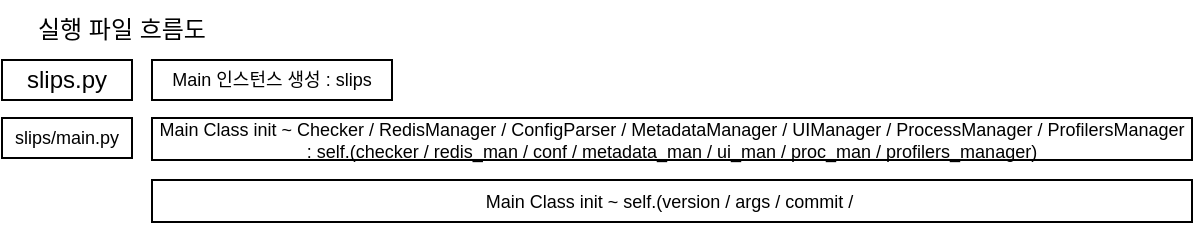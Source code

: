 <mxfile version="26.3.0">
  <diagram name="페이지-1" id="eYFjEQ_SGDMebnN7X5Bi">
    <mxGraphModel dx="778" dy="418" grid="1" gridSize="10" guides="1" tooltips="1" connect="1" arrows="1" fold="1" page="1" pageScale="1" pageWidth="827" pageHeight="1169" math="0" shadow="0">
      <root>
        <mxCell id="0" />
        <mxCell id="1" parent="0" />
        <mxCell id="2xSnnoKByyNW5rkiuB8Y-1" value="실행 파일 흐름도" style="text;html=1;align=center;verticalAlign=middle;whiteSpace=wrap;rounded=0;" vertex="1" parent="1">
          <mxGeometry x="20" y="10" width="110" height="30" as="geometry" />
        </mxCell>
        <mxCell id="2xSnnoKByyNW5rkiuB8Y-2" value="slips.py" style="rounded=0;html=1;whiteSpace=wrap;" vertex="1" parent="1">
          <mxGeometry x="15" y="40" width="65" height="20" as="geometry" />
        </mxCell>
        <mxCell id="2xSnnoKByyNW5rkiuB8Y-4" value="slips/main.py" style="rounded=0;html=1;whiteSpace=wrap;fontSize=9;" vertex="1" parent="1">
          <mxGeometry x="15" y="69" width="65" height="20" as="geometry" />
        </mxCell>
        <mxCell id="2xSnnoKByyNW5rkiuB8Y-7" value="Main 인스턴스 생성 : slips" style="rounded=0;html=1;whiteSpace=wrap;fontSize=9;" vertex="1" parent="1">
          <mxGeometry x="90" y="40" width="120" height="20" as="geometry" />
        </mxCell>
        <mxCell id="2xSnnoKByyNW5rkiuB8Y-8" value="Main Class init ~ Checker / RedisManager / ConfigParser / MetadataManager / UIManager / ProcessManager / ProfilersManager&lt;div&gt;: self.(checker / redis_man / conf / metadata_man / ui_man / proc_man / profilers_manager)&lt;/div&gt;" style="rounded=0;html=1;whiteSpace=wrap;fontSize=9;" vertex="1" parent="1">
          <mxGeometry x="90" y="69" width="520" height="21" as="geometry" />
        </mxCell>
        <mxCell id="2xSnnoKByyNW5rkiuB8Y-9" value="Main Class init ~ self.(version / args / commit /&amp;nbsp;" style="rounded=0;html=1;whiteSpace=wrap;fontSize=9;" vertex="1" parent="1">
          <mxGeometry x="90" y="100" width="520" height="21" as="geometry" />
        </mxCell>
      </root>
    </mxGraphModel>
  </diagram>
</mxfile>
